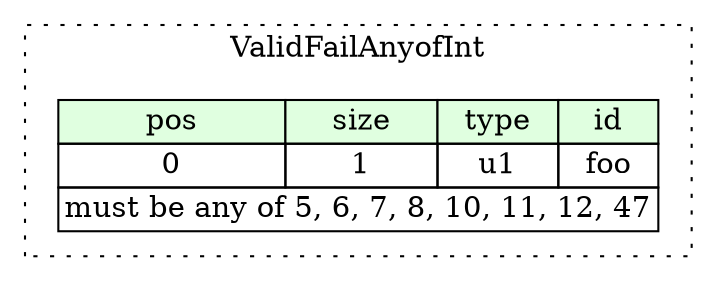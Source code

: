 digraph {
	rankdir=LR;
	node [shape=plaintext];
	subgraph cluster__valid_fail_anyof_int {
		label="ValidFailAnyofInt";
		graph[style=dotted];

		valid_fail_anyof_int__seq [label=<<TABLE BORDER="0" CELLBORDER="1" CELLSPACING="0">
			<TR><TD BGCOLOR="#E0FFE0">pos</TD><TD BGCOLOR="#E0FFE0">size</TD><TD BGCOLOR="#E0FFE0">type</TD><TD BGCOLOR="#E0FFE0">id</TD></TR>
			<TR><TD PORT="foo_pos">0</TD><TD PORT="foo_size">1</TD><TD>u1</TD><TD PORT="foo_type">foo</TD></TR>
			<TR><TD COLSPAN="4" PORT="foo__valid">must be any of 5, 6, 7, 8, 10, 11, 12, 47</TD></TR>
		</TABLE>>];
	}
}
